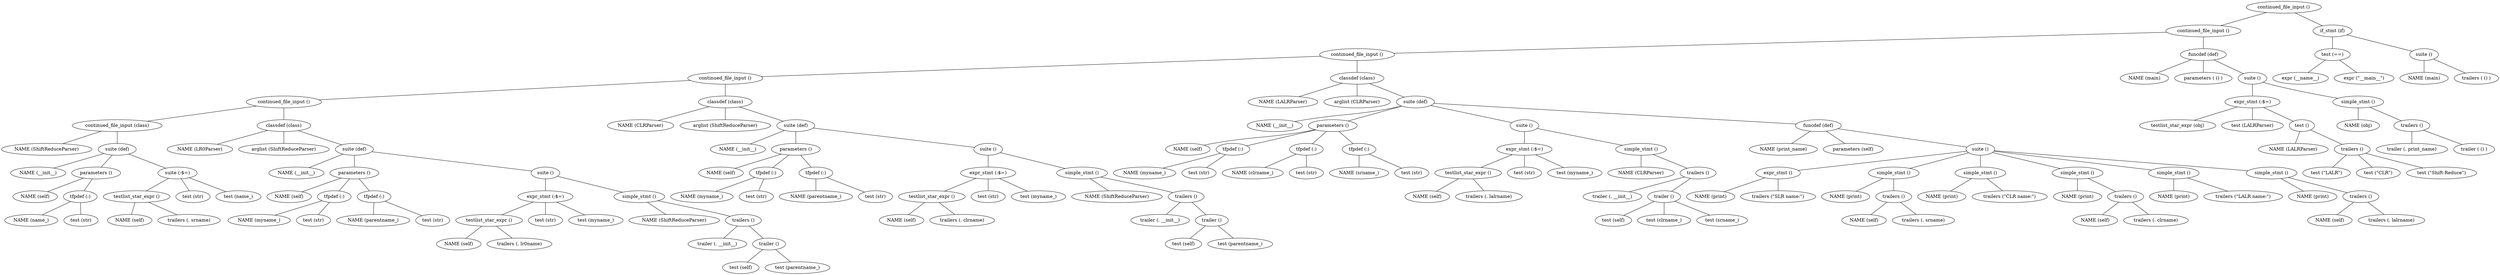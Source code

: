 Graph {
node1 [label="continued_file_input ()"];
node2 [label="continued_file_input ()"];
node3 [label="continued_file_input ()"];
node4 [label="continued_file_input ()"];
node5 [label="continued_file_input ()"];
node6 [label="continued_file_input (class)"];
node7 [label="NAME (ShiftReduceParser)"];
node8 [label="suite (def)"];
node9 [label="NAME (__init__)"];
node10 [label="parameters ()"];
node11 [label="NAME (self)"];
node12 [label="tfpdef (:)"];
node13 [label="NAME (name_)"];
node14 [label="test (str)"];
node15 [label="suite (:$=)"];
node16 [label="testlist_star_expr ()"];
node17 [label="NAME (self)"];
node18 [label="trailers (. srname)"];
node19 [label="test (str)"];
node20 [label="test (name_)"];
node21 [label="classdef (class)"];
node22 [label="NAME (LR0Parser)"];
node23 [label="arglist (ShiftReduceParser)"];
node24 [label="suite (def)"];
node25 [label="NAME (__init__)"];
node26 [label="parameters ()"];
node27 [label="NAME (self)"];
node28 [label="tfpdef (:)"];
node29 [label="NAME (myname_)"];
node30 [label="test (str)"];
node31 [label="tfpdef (:)"];
node32 [label="NAME (parentname_)"];
node33 [label="test (str)"];
node34 [label="suite ()"];
node35 [label="expr_stmt (:$=)"];
node36 [label="testlist_star_expr ()"];
node37 [label="NAME (self)"];
node38 [label="trailers (. lr0name)"];
node39 [label="test (str)"];
node40 [label="test (myname_)"];
node41 [label="simple_stmt ()"];
node42 [label="NAME (ShiftReduceParser)"];
node43 [label="trailers ()"];
node44 [label="trailer (. __init__)"];
node45 [label="trailer ()"];
node46 [label="test (self)"];
node47 [label="test (parentname_)"];
node48 [label="classdef (class)"];
node49 [label="NAME (CLRParser)"];
node50 [label="arglist (ShiftReduceParser)"];
node51 [label="suite (def)"];
node52 [label="NAME (__init__)"];
node53 [label="parameters ()"];
node54 [label="NAME (self)"];
node55 [label="tfpdef (:)"];
node56 [label="NAME (myname_)"];
node57 [label="test (str)"];
node58 [label="tfpdef (:)"];
node59 [label="NAME (parentname_)"];
node60 [label="test (str)"];
node61 [label="suite ()"];
node62 [label="expr_stmt (:$=)"];
node63 [label="testlist_star_expr ()"];
node64 [label="NAME (self)"];
node65 [label="trailers (. clrname)"];
node66 [label="test (str)"];
node67 [label="test (myname_)"];
node68 [label="simple_stmt ()"];
node69 [label="NAME (ShiftReduceParser)"];
node70 [label="trailers ()"];
node71 [label="trailer (. __init__)"];
node72 [label="trailer ()"];
node73 [label="test (self)"];
node74 [label="test (parentname_)"];
node75 [label="classdef (class)"];
node76 [label="NAME (LALRParser)"];
node77 [label="arglist (CLRParser)"];
node78 [label="suite (def)"];
node79 [label="NAME (__init__)"];
node80 [label="parameters ()"];
node81 [label="NAME (self)"];
node82 [label="tfpdef (:)"];
node83 [label="NAME (myname_)"];
node84 [label="test (str)"];
node85 [label="tfpdef (:)"];
node86 [label="NAME (clrname_)"];
node87 [label="test (str)"];
node88 [label="tfpdef (:)"];
node89 [label="NAME (srname_)"];
node90 [label="test (str)"];
node91 [label="suite ()"];
node92 [label="expr_stmt (:$=)"];
node93 [label="testlist_star_expr ()"];
node94 [label="NAME (self)"];
node95 [label="trailers (. lalrname)"];
node96 [label="test (str)"];
node97 [label="test (myname_)"];
node98 [label="simple_stmt ()"];
node99 [label="NAME (CLRParser)"];
node100 [label="trailers ()"];
node101 [label="trailer (. __init__)"];
node102 [label="trailer ()"];
node103 [label="test (self)"];
node104 [label="test (clrname_)"];
node105 [label="test (srname_)"];
node106 [label="funcdef (def)"];
node107 [label="NAME (print_name)"];
node108 [label="parameters (self)"];
node109 [label="suite ()"];
node110 [label="expr_stmt ()"];
node111 [label="NAME (print)"];
node112 [label="trailers (&quot;SLR name:&quot;)"];
node113 [label="simple_stmt ()"];
node114 [label="NAME (print)"];
node115 [label="trailers ()"];
node116 [label="NAME (self)"];
node117 [label="trailers (. srname)"];
node118 [label="simple_stmt ()"];
node119 [label="NAME (print)"];
node120 [label="trailers (&quot;CLR name:&quot;)"];
node121 [label="simple_stmt ()"];
node122 [label="NAME (print)"];
node123 [label="trailers ()"];
node124 [label="NAME (self)"];
node125 [label="trailers (. clrname)"];
node126 [label="simple_stmt ()"];
node127 [label="NAME (print)"];
node128 [label="trailers (&quot;LALR name:&quot;)"];
node129 [label="simple_stmt ()"];
node130 [label="NAME (print)"];
node131 [label="trailers ()"];
node132 [label="NAME (self)"];
node133 [label="trailers (. lalrname)"];
node134 [label="funcdef (def)"];
node135 [label="NAME (main)"];
node136 [label="parameters ( () )"];
node137 [label="suite ()"];
node138 [label="expr_stmt (:$=)"];
node139 [label="testlist_star_expr (obj)"];
node140 [label="test (LALRParser)"];
node141 [label="test ()"];
node142 [label="NAME (LALRParser)"];
node143 [label="trailers ()"];
node144 [label="test (&quot;LALR&quot;)"];
node145 [label="test (&quot;CLR&quot;)"];
node146 [label="test (&quot;Shift-Reduce&quot;)"];
node147 [label="simple_stmt ()"];
node148 [label="NAME (obj)"];
node149 [label="trailers ()"];
node150 [label="trailer (. print_name)"];
node151 [label="trailer ( () )"];
node152 [label="if_stmt (if)"];
node153 [label="test (==)"];
node154 [label="expr (__name__)"];
node155 [label="expr (&quot;__main__&quot;)"];
node156 [label="suite ()"];
node157 [label="NAME (main)"];
node158 [label="trailers ( () )"];

node1 -- node2;
node2 -- node3;
node3 -- node4;
node4 -- node5;
node5 -- node6;
node6 -- node7;
node6 -- node8;
node8 -- node9;
node8 -- node10;
node10 -- node11;
node10 -- node12;
node12 -- node13;
node12 -- node14;
node8 -- node15;
node15 -- node16;
node16 -- node17;
node16 -- node18;
node15 -- node19;
node15 -- node20;
node5 -- node21;
node21 -- node22;
node21 -- node23;
node21 -- node24;
node24 -- node25;
node24 -- node26;
node26 -- node27;
node26 -- node28;
node28 -- node29;
node28 -- node30;
node26 -- node31;
node31 -- node32;
node31 -- node33;
node24 -- node34;
node34 -- node35;
node35 -- node36;
node36 -- node37;
node36 -- node38;
node35 -- node39;
node35 -- node40;
node34 -- node41;
node41 -- node42;
node41 -- node43;
node43 -- node44;
node43 -- node45;
node45 -- node46;
node45 -- node47;
node4 -- node48;
node48 -- node49;
node48 -- node50;
node48 -- node51;
node51 -- node52;
node51 -- node53;
node53 -- node54;
node53 -- node55;
node55 -- node56;
node55 -- node57;
node53 -- node58;
node58 -- node59;
node58 -- node60;
node51 -- node61;
node61 -- node62;
node62 -- node63;
node63 -- node64;
node63 -- node65;
node62 -- node66;
node62 -- node67;
node61 -- node68;
node68 -- node69;
node68 -- node70;
node70 -- node71;
node70 -- node72;
node72 -- node73;
node72 -- node74;
node3 -- node75;
node75 -- node76;
node75 -- node77;
node75 -- node78;
node78 -- node79;
node78 -- node80;
node80 -- node81;
node80 -- node82;
node82 -- node83;
node82 -- node84;
node80 -- node85;
node85 -- node86;
node85 -- node87;
node80 -- node88;
node88 -- node89;
node88 -- node90;
node78 -- node91;
node91 -- node92;
node92 -- node93;
node93 -- node94;
node93 -- node95;
node92 -- node96;
node92 -- node97;
node91 -- node98;
node98 -- node99;
node98 -- node100;
node100 -- node101;
node100 -- node102;
node102 -- node103;
node102 -- node104;
node102 -- node105;
node78 -- node106;
node106 -- node107;
node106 -- node108;
node106 -- node109;
node109 -- node110;
node110 -- node111;
node110 -- node112;
node109 -- node113;
node113 -- node114;
node113 -- node115;
node115 -- node116;
node115 -- node117;
node109 -- node118;
node118 -- node119;
node118 -- node120;
node109 -- node121;
node121 -- node122;
node121 -- node123;
node123 -- node124;
node123 -- node125;
node109 -- node126;
node126 -- node127;
node126 -- node128;
node109 -- node129;
node129 -- node130;
node129 -- node131;
node131 -- node132;
node131 -- node133;
node2 -- node134;
node134 -- node135;
node134 -- node136;
node134 -- node137;
node137 -- node138;
node138 -- node139;
node138 -- node140;
node138 -- node141;
node141 -- node142;
node141 -- node143;
node143 -- node144;
node143 -- node145;
node143 -- node146;
node137 -- node147;
node147 -- node148;
node147 -- node149;
node149 -- node150;
node149 -- node151;
node1 -- node152;
node152 -- node153;
node153 -- node154;
node153 -- node155;
node152 -- node156;
node156 -- node157;
node156 -- node158;

}
